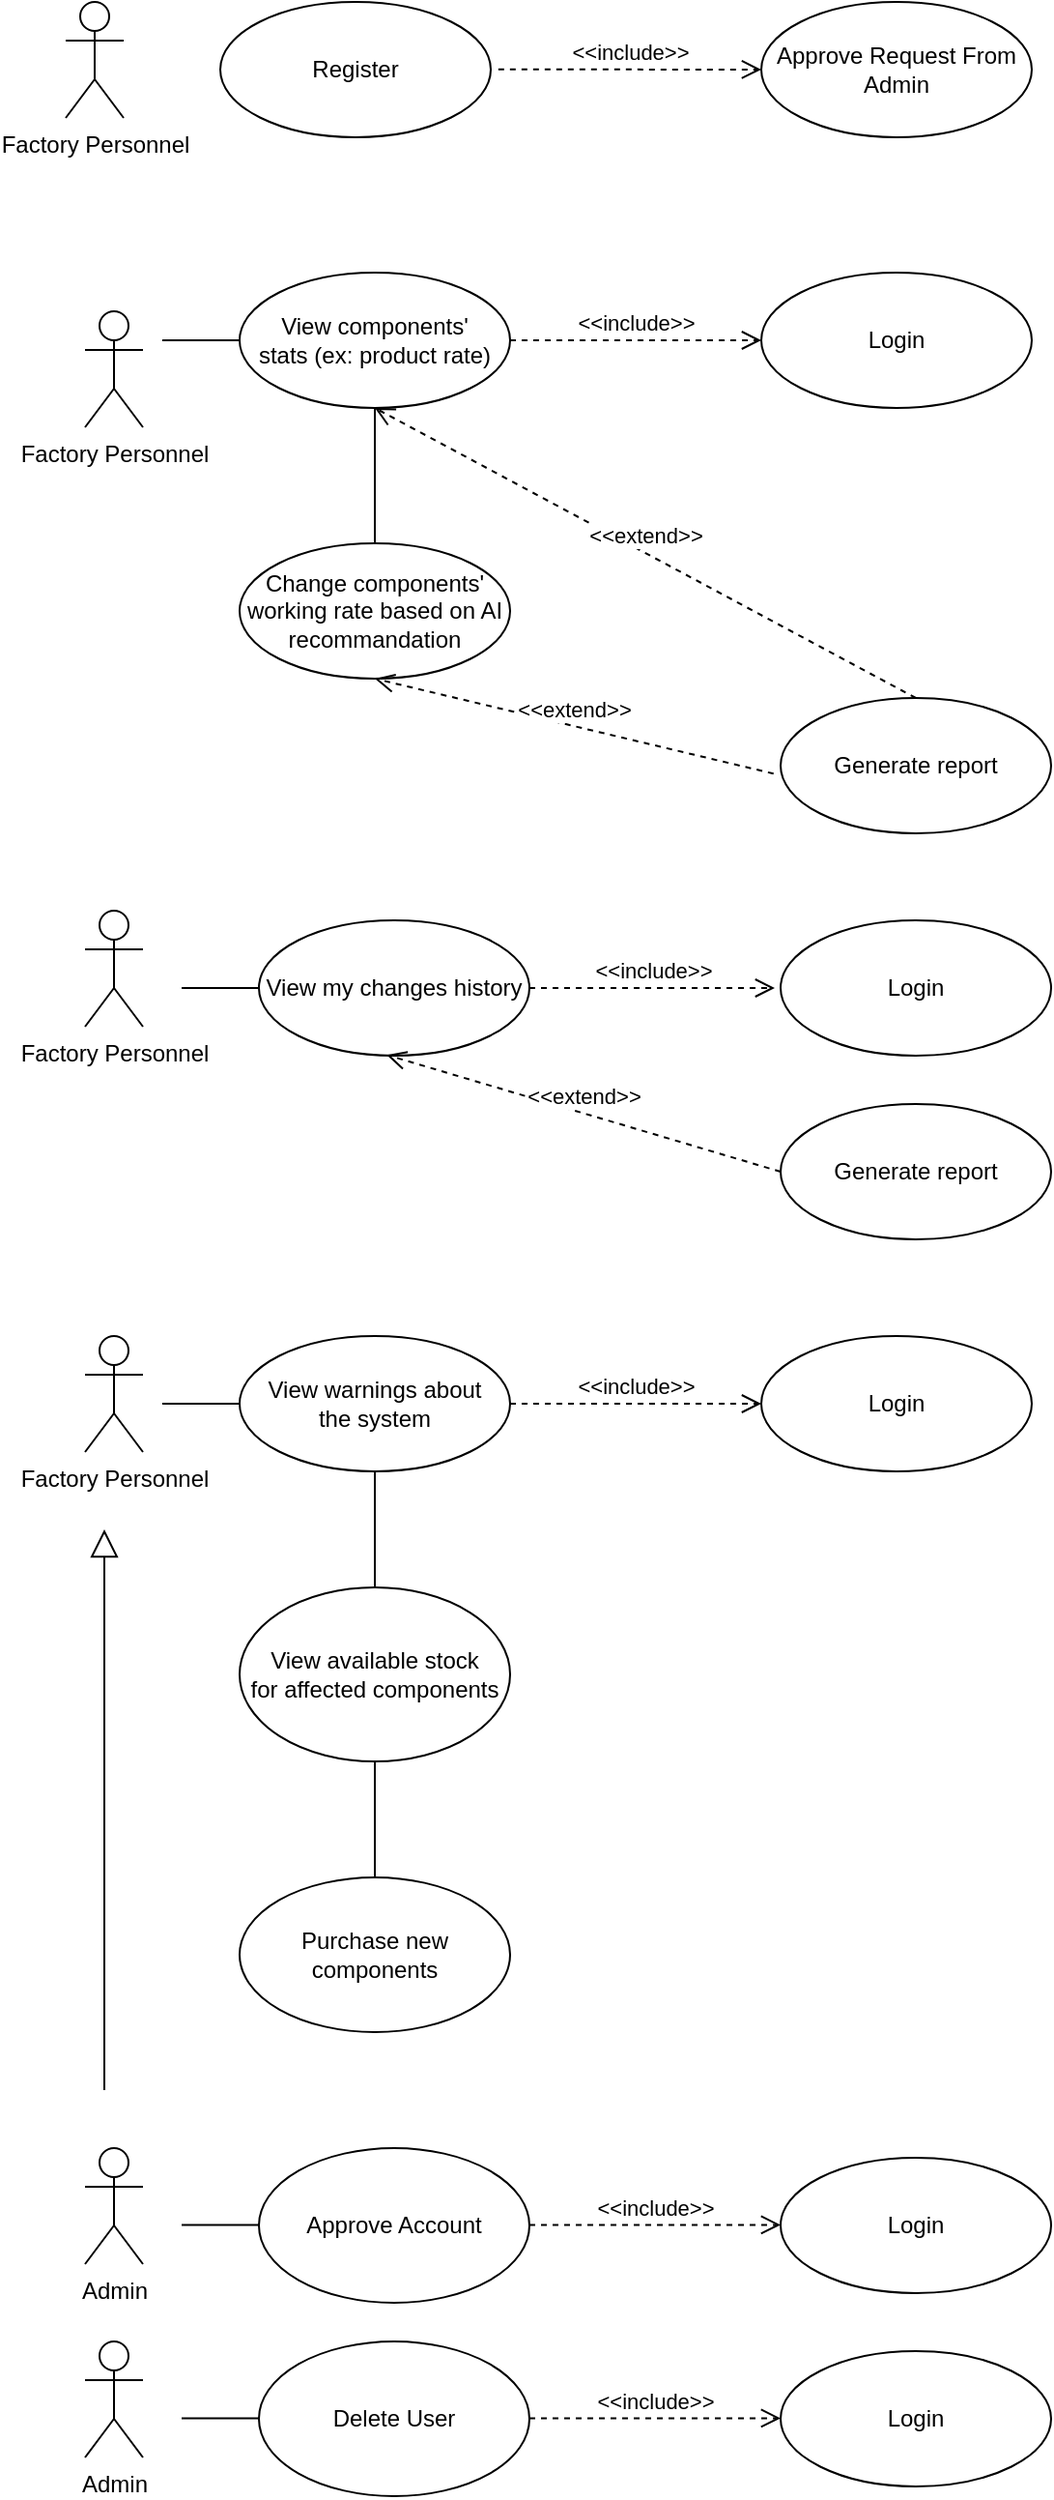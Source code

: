 <?xml version="1.0" encoding="UTF-8"?>
<mxfile version="22.0.6" type="google">
  <diagram name="Page-1" id="erQR5k2AjwJq8flUt_tV">
    <mxGraphModel dx="655" dy="524" grid="1" gridSize="10" guides="1" tooltips="1" connect="1" arrows="1" fold="1" page="1" pageScale="1" pageWidth="850" pageHeight="1100" math="0" shadow="0">
      <root>
        <mxCell id="0" />
        <mxCell id="1" parent="0" />
        <mxCell id="9X_WTWIiSxBIl6HywDI_-1" value="Factory Personnel" style="shape=umlActor;verticalLabelPosition=bottom;verticalAlign=top;html=1;" vertex="1" parent="1">
          <mxGeometry x="50" y="470" width="30" height="60" as="geometry" />
        </mxCell>
        <mxCell id="9X_WTWIiSxBIl6HywDI_-2" value="Login" style="ellipse;whiteSpace=wrap;html=1;" vertex="1" parent="1">
          <mxGeometry x="400" y="140" width="140" height="70" as="geometry" />
        </mxCell>
        <mxCell id="9X_WTWIiSxBIl6HywDI_-3" value="&lt;div&gt;View components&#39;&lt;/div&gt;stats (ex: product rate)" style="ellipse;whiteSpace=wrap;html=1;" vertex="1" parent="1">
          <mxGeometry x="130" y="140" width="140" height="70" as="geometry" />
        </mxCell>
        <mxCell id="9X_WTWIiSxBIl6HywDI_-4" value="&amp;lt;&amp;lt;include&amp;gt;&amp;gt;" style="html=1;verticalAlign=bottom;endArrow=open;dashed=1;endSize=8;curved=0;rounded=0;entryX=0;entryY=0.5;entryDx=0;entryDy=0;exitX=1;exitY=0.5;exitDx=0;exitDy=0;" edge="1" parent="1" source="9X_WTWIiSxBIl6HywDI_-3" target="9X_WTWIiSxBIl6HywDI_-2">
          <mxGeometry relative="1" as="geometry">
            <mxPoint x="290" y="180" as="sourcePoint" />
            <mxPoint x="210" y="180" as="targetPoint" />
          </mxGeometry>
        </mxCell>
        <mxCell id="9X_WTWIiSxBIl6HywDI_-5" value="&lt;div&gt;Change components&#39;&lt;/div&gt;&lt;div&gt;working rate based on AI recommandation&lt;br&gt;&lt;/div&gt;" style="ellipse;whiteSpace=wrap;html=1;" vertex="1" parent="1">
          <mxGeometry x="130" y="280" width="140" height="70" as="geometry" />
        </mxCell>
        <mxCell id="9X_WTWIiSxBIl6HywDI_-7" value="" style="endArrow=none;html=1;rounded=0;exitX=0.5;exitY=0;exitDx=0;exitDy=0;entryX=0.5;entryY=1;entryDx=0;entryDy=0;" edge="1" parent="1" source="9X_WTWIiSxBIl6HywDI_-5" target="9X_WTWIiSxBIl6HywDI_-3">
          <mxGeometry width="50" height="50" relative="1" as="geometry">
            <mxPoint x="230" y="290" as="sourcePoint" />
            <mxPoint x="280" y="240" as="targetPoint" />
          </mxGeometry>
        </mxCell>
        <mxCell id="9X_WTWIiSxBIl6HywDI_-8" value="Login" style="ellipse;whiteSpace=wrap;html=1;" vertex="1" parent="1">
          <mxGeometry x="400" y="690" width="140" height="70" as="geometry" />
        </mxCell>
        <mxCell id="9X_WTWIiSxBIl6HywDI_-9" value="&lt;div&gt;View warnings about &lt;br&gt;&lt;/div&gt;&lt;div&gt;the system&lt;br&gt;&lt;/div&gt;" style="ellipse;whiteSpace=wrap;html=1;" vertex="1" parent="1">
          <mxGeometry x="130" y="690" width="140" height="70" as="geometry" />
        </mxCell>
        <mxCell id="9X_WTWIiSxBIl6HywDI_-10" value="&amp;lt;&amp;lt;include&amp;gt;&amp;gt;" style="html=1;verticalAlign=bottom;endArrow=open;dashed=1;endSize=8;curved=0;rounded=0;entryX=0;entryY=0.5;entryDx=0;entryDy=0;exitX=1;exitY=0.5;exitDx=0;exitDy=0;" edge="1" parent="1" source="9X_WTWIiSxBIl6HywDI_-9" target="9X_WTWIiSxBIl6HywDI_-8">
          <mxGeometry relative="1" as="geometry">
            <mxPoint x="290" y="730" as="sourcePoint" />
            <mxPoint x="210" y="730" as="targetPoint" />
          </mxGeometry>
        </mxCell>
        <mxCell id="9X_WTWIiSxBIl6HywDI_-11" value="&lt;div&gt;View available stock &lt;br&gt;&lt;/div&gt;&lt;div&gt;for affected components&lt;br&gt;&lt;/div&gt;" style="ellipse;whiteSpace=wrap;html=1;" vertex="1" parent="1">
          <mxGeometry x="130" y="820" width="140" height="90" as="geometry" />
        </mxCell>
        <mxCell id="9X_WTWIiSxBIl6HywDI_-12" value="" style="endArrow=none;html=1;rounded=0;entryX=0.5;entryY=1;entryDx=0;entryDy=0;" edge="1" parent="1" target="9X_WTWIiSxBIl6HywDI_-9">
          <mxGeometry width="50" height="50" relative="1" as="geometry">
            <mxPoint x="200" y="820" as="sourcePoint" />
            <mxPoint x="280" y="790" as="targetPoint" />
          </mxGeometry>
        </mxCell>
        <mxCell id="9X_WTWIiSxBIl6HywDI_-13" value="Factory Personnel" style="shape=umlActor;verticalLabelPosition=bottom;verticalAlign=top;html=1;" vertex="1" parent="1">
          <mxGeometry x="50" y="690" width="30" height="60" as="geometry" />
        </mxCell>
        <mxCell id="9X_WTWIiSxBIl6HywDI_-14" value="Purchase new components" style="ellipse;whiteSpace=wrap;html=1;" vertex="1" parent="1">
          <mxGeometry x="130" y="970" width="140" height="80" as="geometry" />
        </mxCell>
        <mxCell id="9X_WTWIiSxBIl6HywDI_-15" value="" style="endArrow=none;html=1;rounded=0;exitX=0.5;exitY=0;exitDx=0;exitDy=0;entryX=0.5;entryY=1;entryDx=0;entryDy=0;" edge="1" parent="1" source="9X_WTWIiSxBIl6HywDI_-14" target="9X_WTWIiSxBIl6HywDI_-11">
          <mxGeometry width="50" height="50" relative="1" as="geometry">
            <mxPoint x="210" y="840" as="sourcePoint" />
            <mxPoint x="210" y="770" as="targetPoint" />
          </mxGeometry>
        </mxCell>
        <mxCell id="9X_WTWIiSxBIl6HywDI_-16" value="&amp;lt;&amp;lt;extend&amp;gt;&amp;gt;" style="html=1;verticalAlign=bottom;endArrow=open;dashed=1;endSize=8;curved=0;rounded=0;entryX=0.5;entryY=1;entryDx=0;entryDy=0;exitX=-0.026;exitY=0.559;exitDx=0;exitDy=0;exitPerimeter=0;" edge="1" parent="1" source="9X_WTWIiSxBIl6HywDI_-17" target="9X_WTWIiSxBIl6HywDI_-5">
          <mxGeometry relative="1" as="geometry">
            <mxPoint x="440" y="400" as="sourcePoint" />
            <mxPoint x="300" y="670" as="targetPoint" />
          </mxGeometry>
        </mxCell>
        <mxCell id="9X_WTWIiSxBIl6HywDI_-17" value="Generate report" style="ellipse;whiteSpace=wrap;html=1;" vertex="1" parent="1">
          <mxGeometry x="410" y="360" width="140" height="70" as="geometry" />
        </mxCell>
        <mxCell id="9X_WTWIiSxBIl6HywDI_-18" value="" style="endArrow=none;html=1;rounded=0;entryX=0;entryY=0.5;entryDx=0;entryDy=0;" edge="1" parent="1" target="9X_WTWIiSxBIl6HywDI_-3">
          <mxGeometry width="50" height="50" relative="1" as="geometry">
            <mxPoint x="90" y="175" as="sourcePoint" />
            <mxPoint x="210" y="220" as="targetPoint" />
          </mxGeometry>
        </mxCell>
        <mxCell id="9X_WTWIiSxBIl6HywDI_-21" value="" style="endArrow=none;html=1;rounded=0;entryX=0;entryY=0.5;entryDx=0;entryDy=0;" edge="1" parent="1" target="9X_WTWIiSxBIl6HywDI_-9">
          <mxGeometry width="50" height="50" relative="1" as="geometry">
            <mxPoint x="90" y="725" as="sourcePoint" />
            <mxPoint x="120" y="719.71" as="targetPoint" />
          </mxGeometry>
        </mxCell>
        <mxCell id="9X_WTWIiSxBIl6HywDI_-23" value="Factory Personnel" style="shape=umlActor;verticalLabelPosition=bottom;verticalAlign=top;html=1;" vertex="1" parent="1">
          <mxGeometry x="40" width="30" height="60" as="geometry" />
        </mxCell>
        <mxCell id="9X_WTWIiSxBIl6HywDI_-24" value="Register" style="ellipse;whiteSpace=wrap;html=1;" vertex="1" parent="1">
          <mxGeometry x="120" width="140" height="70" as="geometry" />
        </mxCell>
        <mxCell id="9X_WTWIiSxBIl6HywDI_-25" value="&amp;lt;&amp;lt;include&amp;gt;&amp;gt;" style="html=1;verticalAlign=bottom;endArrow=open;dashed=1;endSize=8;curved=0;rounded=0;exitX=1.028;exitY=0.498;exitDx=0;exitDy=0;exitPerimeter=0;entryX=0;entryY=0.5;entryDx=0;entryDy=0;" edge="1" parent="1" source="9X_WTWIiSxBIl6HywDI_-24" target="9X_WTWIiSxBIl6HywDI_-26">
          <mxGeometry relative="1" as="geometry">
            <mxPoint x="280" y="185" as="sourcePoint" />
            <mxPoint x="400" y="35" as="targetPoint" />
          </mxGeometry>
        </mxCell>
        <mxCell id="9X_WTWIiSxBIl6HywDI_-26" value="&lt;div&gt;Approve Request From &lt;br&gt;&lt;/div&gt;&lt;div&gt;Admin&lt;br&gt;&lt;/div&gt;" style="ellipse;whiteSpace=wrap;html=1;" vertex="1" parent="1">
          <mxGeometry x="400" width="140" height="70" as="geometry" />
        </mxCell>
        <mxCell id="9X_WTWIiSxBIl6HywDI_-27" value="Admin" style="shape=umlActor;verticalLabelPosition=bottom;verticalAlign=top;html=1;" vertex="1" parent="1">
          <mxGeometry x="50" y="1110" width="30" height="60" as="geometry" />
        </mxCell>
        <mxCell id="9X_WTWIiSxBIl6HywDI_-28" value="Approve Account" style="ellipse;whiteSpace=wrap;html=1;" vertex="1" parent="1">
          <mxGeometry x="140" y="1110" width="140" height="80" as="geometry" />
        </mxCell>
        <mxCell id="9X_WTWIiSxBIl6HywDI_-29" value="" style="endArrow=none;html=1;rounded=0;entryX=0;entryY=0.5;entryDx=0;entryDy=0;" edge="1" parent="1">
          <mxGeometry width="50" height="50" relative="1" as="geometry">
            <mxPoint x="100" y="1149.71" as="sourcePoint" />
            <mxPoint x="140" y="1149.71" as="targetPoint" />
          </mxGeometry>
        </mxCell>
        <mxCell id="9X_WTWIiSxBIl6HywDI_-30" value="Admin" style="shape=umlActor;verticalLabelPosition=bottom;verticalAlign=top;html=1;" vertex="1" parent="1">
          <mxGeometry x="50" y="1210" width="30" height="60" as="geometry" />
        </mxCell>
        <mxCell id="9X_WTWIiSxBIl6HywDI_-31" value="Delete User" style="ellipse;whiteSpace=wrap;html=1;" vertex="1" parent="1">
          <mxGeometry x="140" y="1210" width="140" height="80" as="geometry" />
        </mxCell>
        <mxCell id="9X_WTWIiSxBIl6HywDI_-32" value="" style="endArrow=none;html=1;rounded=0;entryX=0;entryY=0.5;entryDx=0;entryDy=0;" edge="1" parent="1">
          <mxGeometry width="50" height="50" relative="1" as="geometry">
            <mxPoint x="100" y="1249.71" as="sourcePoint" />
            <mxPoint x="140" y="1249.71" as="targetPoint" />
          </mxGeometry>
        </mxCell>
        <mxCell id="9X_WTWIiSxBIl6HywDI_-33" value="Login" style="ellipse;whiteSpace=wrap;html=1;" vertex="1" parent="1">
          <mxGeometry x="410" y="1115" width="140" height="70" as="geometry" />
        </mxCell>
        <mxCell id="9X_WTWIiSxBIl6HywDI_-34" value="&amp;lt;&amp;lt;include&amp;gt;&amp;gt;" style="html=1;verticalAlign=bottom;endArrow=open;dashed=1;endSize=8;curved=0;rounded=0;entryX=0;entryY=0.5;entryDx=0;entryDy=0;exitX=1;exitY=0.5;exitDx=0;exitDy=0;" edge="1" parent="1">
          <mxGeometry relative="1" as="geometry">
            <mxPoint x="280" y="1149.71" as="sourcePoint" />
            <mxPoint x="410" y="1149.71" as="targetPoint" />
          </mxGeometry>
        </mxCell>
        <mxCell id="9X_WTWIiSxBIl6HywDI_-35" value="Login" style="ellipse;whiteSpace=wrap;html=1;" vertex="1" parent="1">
          <mxGeometry x="410" y="1215" width="140" height="70" as="geometry" />
        </mxCell>
        <mxCell id="9X_WTWIiSxBIl6HywDI_-36" value="&amp;lt;&amp;lt;include&amp;gt;&amp;gt;" style="html=1;verticalAlign=bottom;endArrow=open;dashed=1;endSize=8;curved=0;rounded=0;entryX=0;entryY=0.5;entryDx=0;entryDy=0;exitX=1;exitY=0.5;exitDx=0;exitDy=0;" edge="1" parent="1">
          <mxGeometry relative="1" as="geometry">
            <mxPoint x="280" y="1249.71" as="sourcePoint" />
            <mxPoint x="410" y="1249.71" as="targetPoint" />
          </mxGeometry>
        </mxCell>
        <mxCell id="9X_WTWIiSxBIl6HywDI_-38" value="" style="endArrow=block;endFill=0;endSize=12;html=1;rounded=0;" edge="1" parent="1">
          <mxGeometry width="160" relative="1" as="geometry">
            <mxPoint x="60" y="1080" as="sourcePoint" />
            <mxPoint x="60" y="790" as="targetPoint" />
          </mxGeometry>
        </mxCell>
        <mxCell id="9X_WTWIiSxBIl6HywDI_-39" value="&amp;lt;&amp;lt;extend&amp;gt;&amp;gt;" style="html=1;verticalAlign=bottom;endArrow=open;dashed=1;endSize=8;curved=0;rounded=0;entryX=0.5;entryY=1;entryDx=0;entryDy=0;exitX=0.5;exitY=0;exitDx=0;exitDy=0;" edge="1" parent="1" source="9X_WTWIiSxBIl6HywDI_-17" target="9X_WTWIiSxBIl6HywDI_-3">
          <mxGeometry relative="1" as="geometry">
            <mxPoint x="406" y="409" as="sourcePoint" />
            <mxPoint x="210" y="360" as="targetPoint" />
          </mxGeometry>
        </mxCell>
        <mxCell id="9X_WTWIiSxBIl6HywDI_-40" value="Factory Personnel" style="shape=umlActor;verticalLabelPosition=bottom;verticalAlign=top;html=1;" vertex="1" parent="1">
          <mxGeometry x="50" y="160" width="30" height="60" as="geometry" />
        </mxCell>
        <mxCell id="9X_WTWIiSxBIl6HywDI_-41" value="" style="endArrow=none;html=1;rounded=0;entryX=0;entryY=0.5;entryDx=0;entryDy=0;" edge="1" parent="1">
          <mxGeometry width="50" height="50" relative="1" as="geometry">
            <mxPoint x="100" y="510" as="sourcePoint" />
            <mxPoint x="140" y="510" as="targetPoint" />
          </mxGeometry>
        </mxCell>
        <mxCell id="9X_WTWIiSxBIl6HywDI_-42" value="View my changes history" style="ellipse;whiteSpace=wrap;html=1;" vertex="1" parent="1">
          <mxGeometry x="140" y="475" width="140" height="70" as="geometry" />
        </mxCell>
        <mxCell id="9X_WTWIiSxBIl6HywDI_-43" value="Login" style="ellipse;whiteSpace=wrap;html=1;" vertex="1" parent="1">
          <mxGeometry x="410" y="475" width="140" height="70" as="geometry" />
        </mxCell>
        <mxCell id="9X_WTWIiSxBIl6HywDI_-45" value="&amp;lt;&amp;lt;include&amp;gt;&amp;gt;" style="html=1;verticalAlign=bottom;endArrow=open;dashed=1;endSize=8;curved=0;rounded=0;exitX=1;exitY=0.5;exitDx=0;exitDy=0;" edge="1" parent="1" source="9X_WTWIiSxBIl6HywDI_-42">
          <mxGeometry relative="1" as="geometry">
            <mxPoint x="295" y="509.71" as="sourcePoint" />
            <mxPoint x="407" y="510" as="targetPoint" />
          </mxGeometry>
        </mxCell>
        <mxCell id="9X_WTWIiSxBIl6HywDI_-47" value="Generate report" style="ellipse;whiteSpace=wrap;html=1;" vertex="1" parent="1">
          <mxGeometry x="410" y="570" width="140" height="70" as="geometry" />
        </mxCell>
        <mxCell id="9X_WTWIiSxBIl6HywDI_-48" value="&amp;lt;&amp;lt;extend&amp;gt;&amp;gt;" style="html=1;verticalAlign=bottom;endArrow=open;dashed=1;endSize=8;curved=0;rounded=0;entryX=0.472;entryY=0.994;entryDx=0;entryDy=0;exitX=0;exitY=0.5;exitDx=0;exitDy=0;entryPerimeter=0;" edge="1" parent="1" source="9X_WTWIiSxBIl6HywDI_-47" target="9X_WTWIiSxBIl6HywDI_-42">
          <mxGeometry relative="1" as="geometry">
            <mxPoint x="406" y="409" as="sourcePoint" />
            <mxPoint x="210" y="360" as="targetPoint" />
          </mxGeometry>
        </mxCell>
      </root>
    </mxGraphModel>
  </diagram>
</mxfile>
